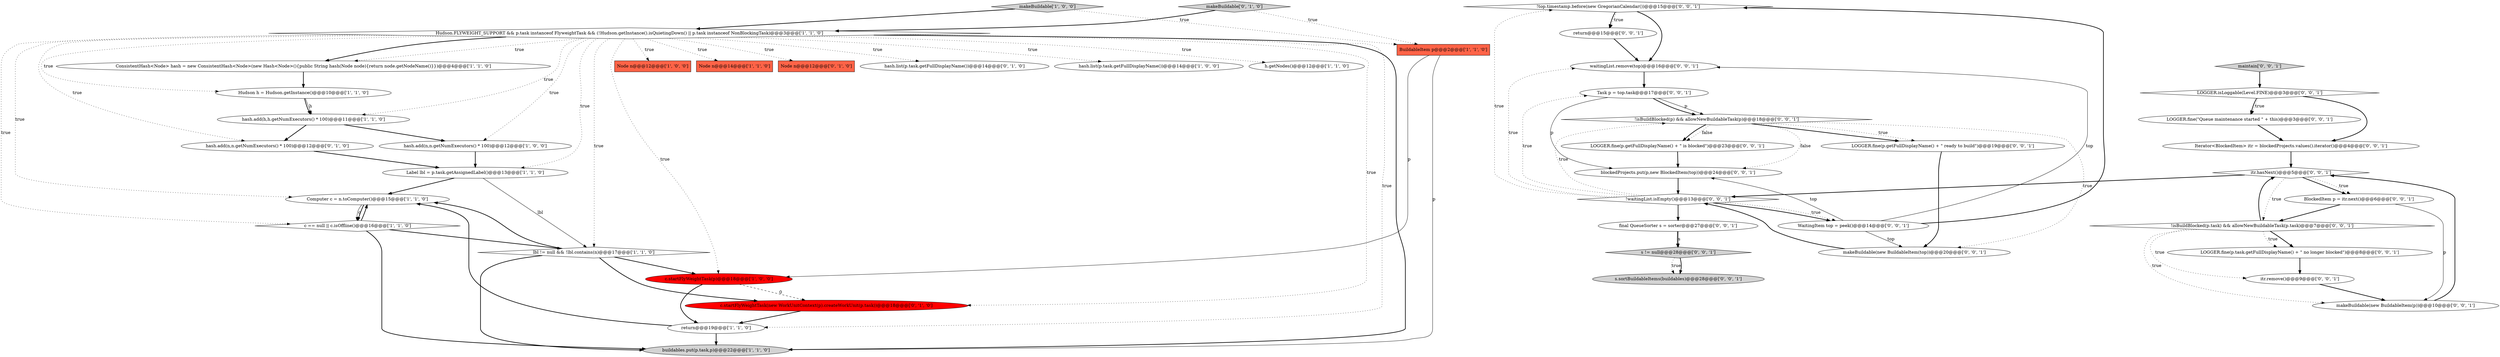 digraph {
14 [style = filled, label = "Label lbl = p.task.getAssignedLabel()@@@13@@@['1', '1', '0']", fillcolor = white, shape = ellipse image = "AAA0AAABBB1BBB"];
9 [style = filled, label = "Node n@@@12@@@['1', '0', '0']", fillcolor = tomato, shape = box image = "AAA0AAABBB1BBB"];
28 [style = filled, label = "!top.timestamp.before(new GregorianCalendar())@@@15@@@['0', '0', '1']", fillcolor = white, shape = diamond image = "AAA0AAABBB3BBB"];
35 [style = filled, label = "!waitingList.isEmpty()@@@13@@@['0', '0', '1']", fillcolor = white, shape = diamond image = "AAA0AAABBB3BBB"];
0 [style = filled, label = "hash.add(h,h.getNumExecutors() * 100)@@@11@@@['1', '1', '0']", fillcolor = white, shape = ellipse image = "AAA0AAABBB1BBB"];
36 [style = filled, label = "makeBuildable(new BuildableItem(p))@@@10@@@['0', '0', '1']", fillcolor = white, shape = ellipse image = "AAA0AAABBB3BBB"];
10 [style = filled, label = "Hudson h = Hudson.getInstance()@@@10@@@['1', '1', '0']", fillcolor = white, shape = ellipse image = "AAA0AAABBB1BBB"];
24 [style = filled, label = "LOGGER.fine(p.getFullDisplayName() + \" is blocked\")@@@23@@@['0', '0', '1']", fillcolor = white, shape = ellipse image = "AAA0AAABBB3BBB"];
15 [style = filled, label = "Node n@@@14@@@['1', '1', '0']", fillcolor = tomato, shape = box image = "AAA0AAABBB1BBB"];
32 [style = filled, label = "itr.hasNext()@@@5@@@['0', '0', '1']", fillcolor = white, shape = diamond image = "AAA0AAABBB3BBB"];
19 [style = filled, label = "makeBuildable['0', '1', '0']", fillcolor = lightgray, shape = diamond image = "AAA0AAABBB2BBB"];
33 [style = filled, label = "LOGGER.fine(\"Queue maintenance started \" + this)@@@3@@@['0', '0', '1']", fillcolor = white, shape = ellipse image = "AAA0AAABBB3BBB"];
21 [style = filled, label = "hash.add(n,n.getNumExecutors() * 100)@@@12@@@['0', '1', '0']", fillcolor = white, shape = ellipse image = "AAA0AAABBB2BBB"];
43 [style = filled, label = "Task p = top.task@@@17@@@['0', '0', '1']", fillcolor = white, shape = ellipse image = "AAA0AAABBB3BBB"];
37 [style = filled, label = "!isBuildBlocked(p) && allowNewBuildableTask(p)@@@18@@@['0', '0', '1']", fillcolor = white, shape = diamond image = "AAA0AAABBB3BBB"];
38 [style = filled, label = "LOGGER.fine(p.getFullDisplayName() + \" ready to build\")@@@19@@@['0', '0', '1']", fillcolor = white, shape = ellipse image = "AAA0AAABBB3BBB"];
4 [style = filled, label = "makeBuildable['1', '0', '0']", fillcolor = lightgray, shape = diamond image = "AAA0AAABBB1BBB"];
16 [style = filled, label = "Computer c = n.toComputer()@@@15@@@['1', '1', '0']", fillcolor = white, shape = ellipse image = "AAA0AAABBB1BBB"];
11 [style = filled, label = "c.startFlyWeightTask(p)@@@18@@@['1', '0', '0']", fillcolor = red, shape = ellipse image = "AAA1AAABBB1BBB"];
20 [style = filled, label = "Node n@@@12@@@['0', '1', '0']", fillcolor = tomato, shape = box image = "AAA0AAABBB2BBB"];
26 [style = filled, label = "!isBuildBlocked(p.task) && allowNewBuildableTask(p.task)@@@7@@@['0', '0', '1']", fillcolor = white, shape = diamond image = "AAA0AAABBB3BBB"];
17 [style = filled, label = "return@@@19@@@['1', '1', '0']", fillcolor = white, shape = ellipse image = "AAA0AAABBB1BBB"];
2 [style = filled, label = "c == null || c.isOffline()@@@16@@@['1', '1', '0']", fillcolor = white, shape = diamond image = "AAA0AAABBB1BBB"];
29 [style = filled, label = "s.sortBuildableItems(buildables)@@@28@@@['0', '0', '1']", fillcolor = lightgray, shape = ellipse image = "AAA0AAABBB3BBB"];
40 [style = filled, label = "LOGGER.isLoggable(Level.FINE)@@@3@@@['0', '0', '1']", fillcolor = white, shape = diamond image = "AAA0AAABBB3BBB"];
46 [style = filled, label = "return@@@15@@@['0', '0', '1']", fillcolor = white, shape = ellipse image = "AAA0AAABBB3BBB"];
7 [style = filled, label = "ConsistentHash<Node> hash = new ConsistentHash<Node>(new Hash<Node>(){public String hash(Node node){return node.getNodeName()}})@@@4@@@['1', '1', '0']", fillcolor = white, shape = ellipse image = "AAA0AAABBB1BBB"];
1 [style = filled, label = "lbl != null && !lbl.contains(n)@@@17@@@['1', '1', '0']", fillcolor = white, shape = diamond image = "AAA0AAABBB1BBB"];
39 [style = filled, label = "blockedProjects.put(p,new BlockedItem(top))@@@24@@@['0', '0', '1']", fillcolor = white, shape = ellipse image = "AAA0AAABBB3BBB"];
6 [style = filled, label = "BuildableItem p@@@2@@@['1', '1', '0']", fillcolor = tomato, shape = box image = "AAA0AAABBB1BBB"];
41 [style = filled, label = "waitingList.remove(top)@@@16@@@['0', '0', '1']", fillcolor = white, shape = ellipse image = "AAA0AAABBB3BBB"];
30 [style = filled, label = "Iterator<BlockedItem> itr = blockedProjects.values().iterator()@@@4@@@['0', '0', '1']", fillcolor = white, shape = ellipse image = "AAA0AAABBB3BBB"];
34 [style = filled, label = "WaitingItem top = peek()@@@14@@@['0', '0', '1']", fillcolor = white, shape = ellipse image = "AAA0AAABBB3BBB"];
18 [style = filled, label = "hash.list(p.task.getFullDisplayName())@@@14@@@['0', '1', '0']", fillcolor = white, shape = ellipse image = "AAA0AAABBB2BBB"];
12 [style = filled, label = "hash.add(n,n.getNumExecutors() * 100)@@@12@@@['1', '0', '0']", fillcolor = white, shape = ellipse image = "AAA0AAABBB1BBB"];
23 [style = filled, label = "BlockedItem p = itr.next()@@@6@@@['0', '0', '1']", fillcolor = white, shape = ellipse image = "AAA0AAABBB3BBB"];
45 [style = filled, label = "maintain['0', '0', '1']", fillcolor = lightgray, shape = diamond image = "AAA0AAABBB3BBB"];
3 [style = filled, label = "hash.list(p.task.getFullDisplayName())@@@14@@@['1', '0', '0']", fillcolor = white, shape = ellipse image = "AAA0AAABBB1BBB"];
44 [style = filled, label = "final QueueSorter s = sorter@@@27@@@['0', '0', '1']", fillcolor = white, shape = ellipse image = "AAA0AAABBB3BBB"];
22 [style = filled, label = "c.startFlyWeightTask(new WorkUnitContext(p).createWorkUnit(p.task))@@@18@@@['0', '1', '0']", fillcolor = red, shape = ellipse image = "AAA1AAABBB2BBB"];
27 [style = filled, label = "itr.remove()@@@9@@@['0', '0', '1']", fillcolor = white, shape = ellipse image = "AAA0AAABBB3BBB"];
42 [style = filled, label = "LOGGER.fine(p.task.getFullDisplayName() + \" no longer blocked\")@@@8@@@['0', '0', '1']", fillcolor = white, shape = ellipse image = "AAA0AAABBB3BBB"];
8 [style = filled, label = "buildables.put(p.task,p)@@@22@@@['1', '1', '0']", fillcolor = lightgray, shape = ellipse image = "AAA0AAABBB1BBB"];
25 [style = filled, label = "s != null@@@28@@@['0', '0', '1']", fillcolor = lightgray, shape = diamond image = "AAA0AAABBB3BBB"];
13 [style = filled, label = "h.getNodes()@@@12@@@['1', '1', '0']", fillcolor = white, shape = ellipse image = "AAA0AAABBB1BBB"];
5 [style = filled, label = "Hudson.FLYWEIGHT_SUPPORT && p.task instanceof FlyweightTask && (!Hudson.getInstance().isQuietingDown() || p.task instanceof NonBlockingTask)@@@3@@@['1', '1', '0']", fillcolor = white, shape = diamond image = "AAA0AAABBB1BBB"];
31 [style = filled, label = "makeBuildable(new BuildableItem(top))@@@20@@@['0', '0', '1']", fillcolor = white, shape = ellipse image = "AAA0AAABBB3BBB"];
32->35 [style = bold, label=""];
6->8 [style = solid, label="p"];
32->23 [style = bold, label=""];
5->18 [style = dotted, label="true"];
5->1 [style = dotted, label="true"];
24->39 [style = bold, label=""];
38->31 [style = bold, label=""];
5->12 [style = dotted, label="true"];
25->29 [style = dotted, label="true"];
25->29 [style = bold, label=""];
10->0 [style = solid, label="h"];
37->31 [style = dotted, label="true"];
19->5 [style = bold, label=""];
5->13 [style = dotted, label="true"];
37->38 [style = dotted, label="true"];
5->11 [style = dotted, label="true"];
31->35 [style = bold, label=""];
5->22 [style = dotted, label="true"];
37->38 [style = bold, label=""];
5->9 [style = dotted, label="true"];
35->37 [style = dotted, label="true"];
26->36 [style = dotted, label="true"];
17->16 [style = bold, label=""];
2->16 [style = bold, label=""];
14->16 [style = bold, label=""];
26->42 [style = bold, label=""];
44->25 [style = solid, label="s"];
26->32 [style = bold, label=""];
35->44 [style = bold, label=""];
34->31 [style = solid, label="top"];
11->22 [style = dashed, label="0"];
0->21 [style = bold, label=""];
5->3 [style = dotted, label="true"];
46->41 [style = bold, label=""];
1->11 [style = bold, label=""];
28->46 [style = dotted, label="true"];
5->7 [style = dotted, label="true"];
1->16 [style = bold, label=""];
39->35 [style = bold, label=""];
34->39 [style = solid, label="top"];
10->0 [style = bold, label=""];
12->14 [style = bold, label=""];
43->37 [style = solid, label="p"];
33->30 [style = bold, label=""];
22->17 [style = bold, label=""];
5->7 [style = bold, label=""];
11->17 [style = bold, label=""];
35->34 [style = bold, label=""];
41->43 [style = bold, label=""];
17->8 [style = bold, label=""];
1->8 [style = bold, label=""];
37->24 [style = bold, label=""];
26->42 [style = dotted, label="true"];
2->1 [style = bold, label=""];
5->10 [style = dotted, label="true"];
26->27 [style = dotted, label="true"];
0->12 [style = bold, label=""];
30->32 [style = bold, label=""];
5->0 [style = dotted, label="true"];
5->15 [style = dotted, label="true"];
28->41 [style = bold, label=""];
34->28 [style = bold, label=""];
40->33 [style = bold, label=""];
43->39 [style = solid, label="p"];
5->16 [style = dotted, label="true"];
37->39 [style = dotted, label="false"];
35->41 [style = dotted, label="true"];
5->21 [style = dotted, label="true"];
40->30 [style = bold, label=""];
42->27 [style = bold, label=""];
44->25 [style = bold, label=""];
35->43 [style = dotted, label="true"];
4->5 [style = bold, label=""];
23->36 [style = solid, label="p"];
45->40 [style = bold, label=""];
5->2 [style = dotted, label="true"];
21->14 [style = bold, label=""];
37->24 [style = dotted, label="false"];
5->17 [style = dotted, label="true"];
4->6 [style = dotted, label="true"];
5->14 [style = dotted, label="true"];
5->8 [style = bold, label=""];
27->36 [style = bold, label=""];
40->33 [style = dotted, label="true"];
7->10 [style = bold, label=""];
16->2 [style = solid, label="c"];
32->23 [style = dotted, label="true"];
6->11 [style = solid, label="p"];
23->26 [style = bold, label=""];
36->32 [style = bold, label=""];
43->37 [style = bold, label=""];
16->2 [style = bold, label=""];
1->22 [style = bold, label=""];
28->46 [style = bold, label=""];
34->41 [style = solid, label="top"];
14->1 [style = solid, label="lbl"];
35->34 [style = dotted, label="true"];
5->20 [style = dotted, label="true"];
35->28 [style = dotted, label="true"];
32->26 [style = dotted, label="true"];
19->6 [style = dotted, label="true"];
2->8 [style = bold, label=""];
}
